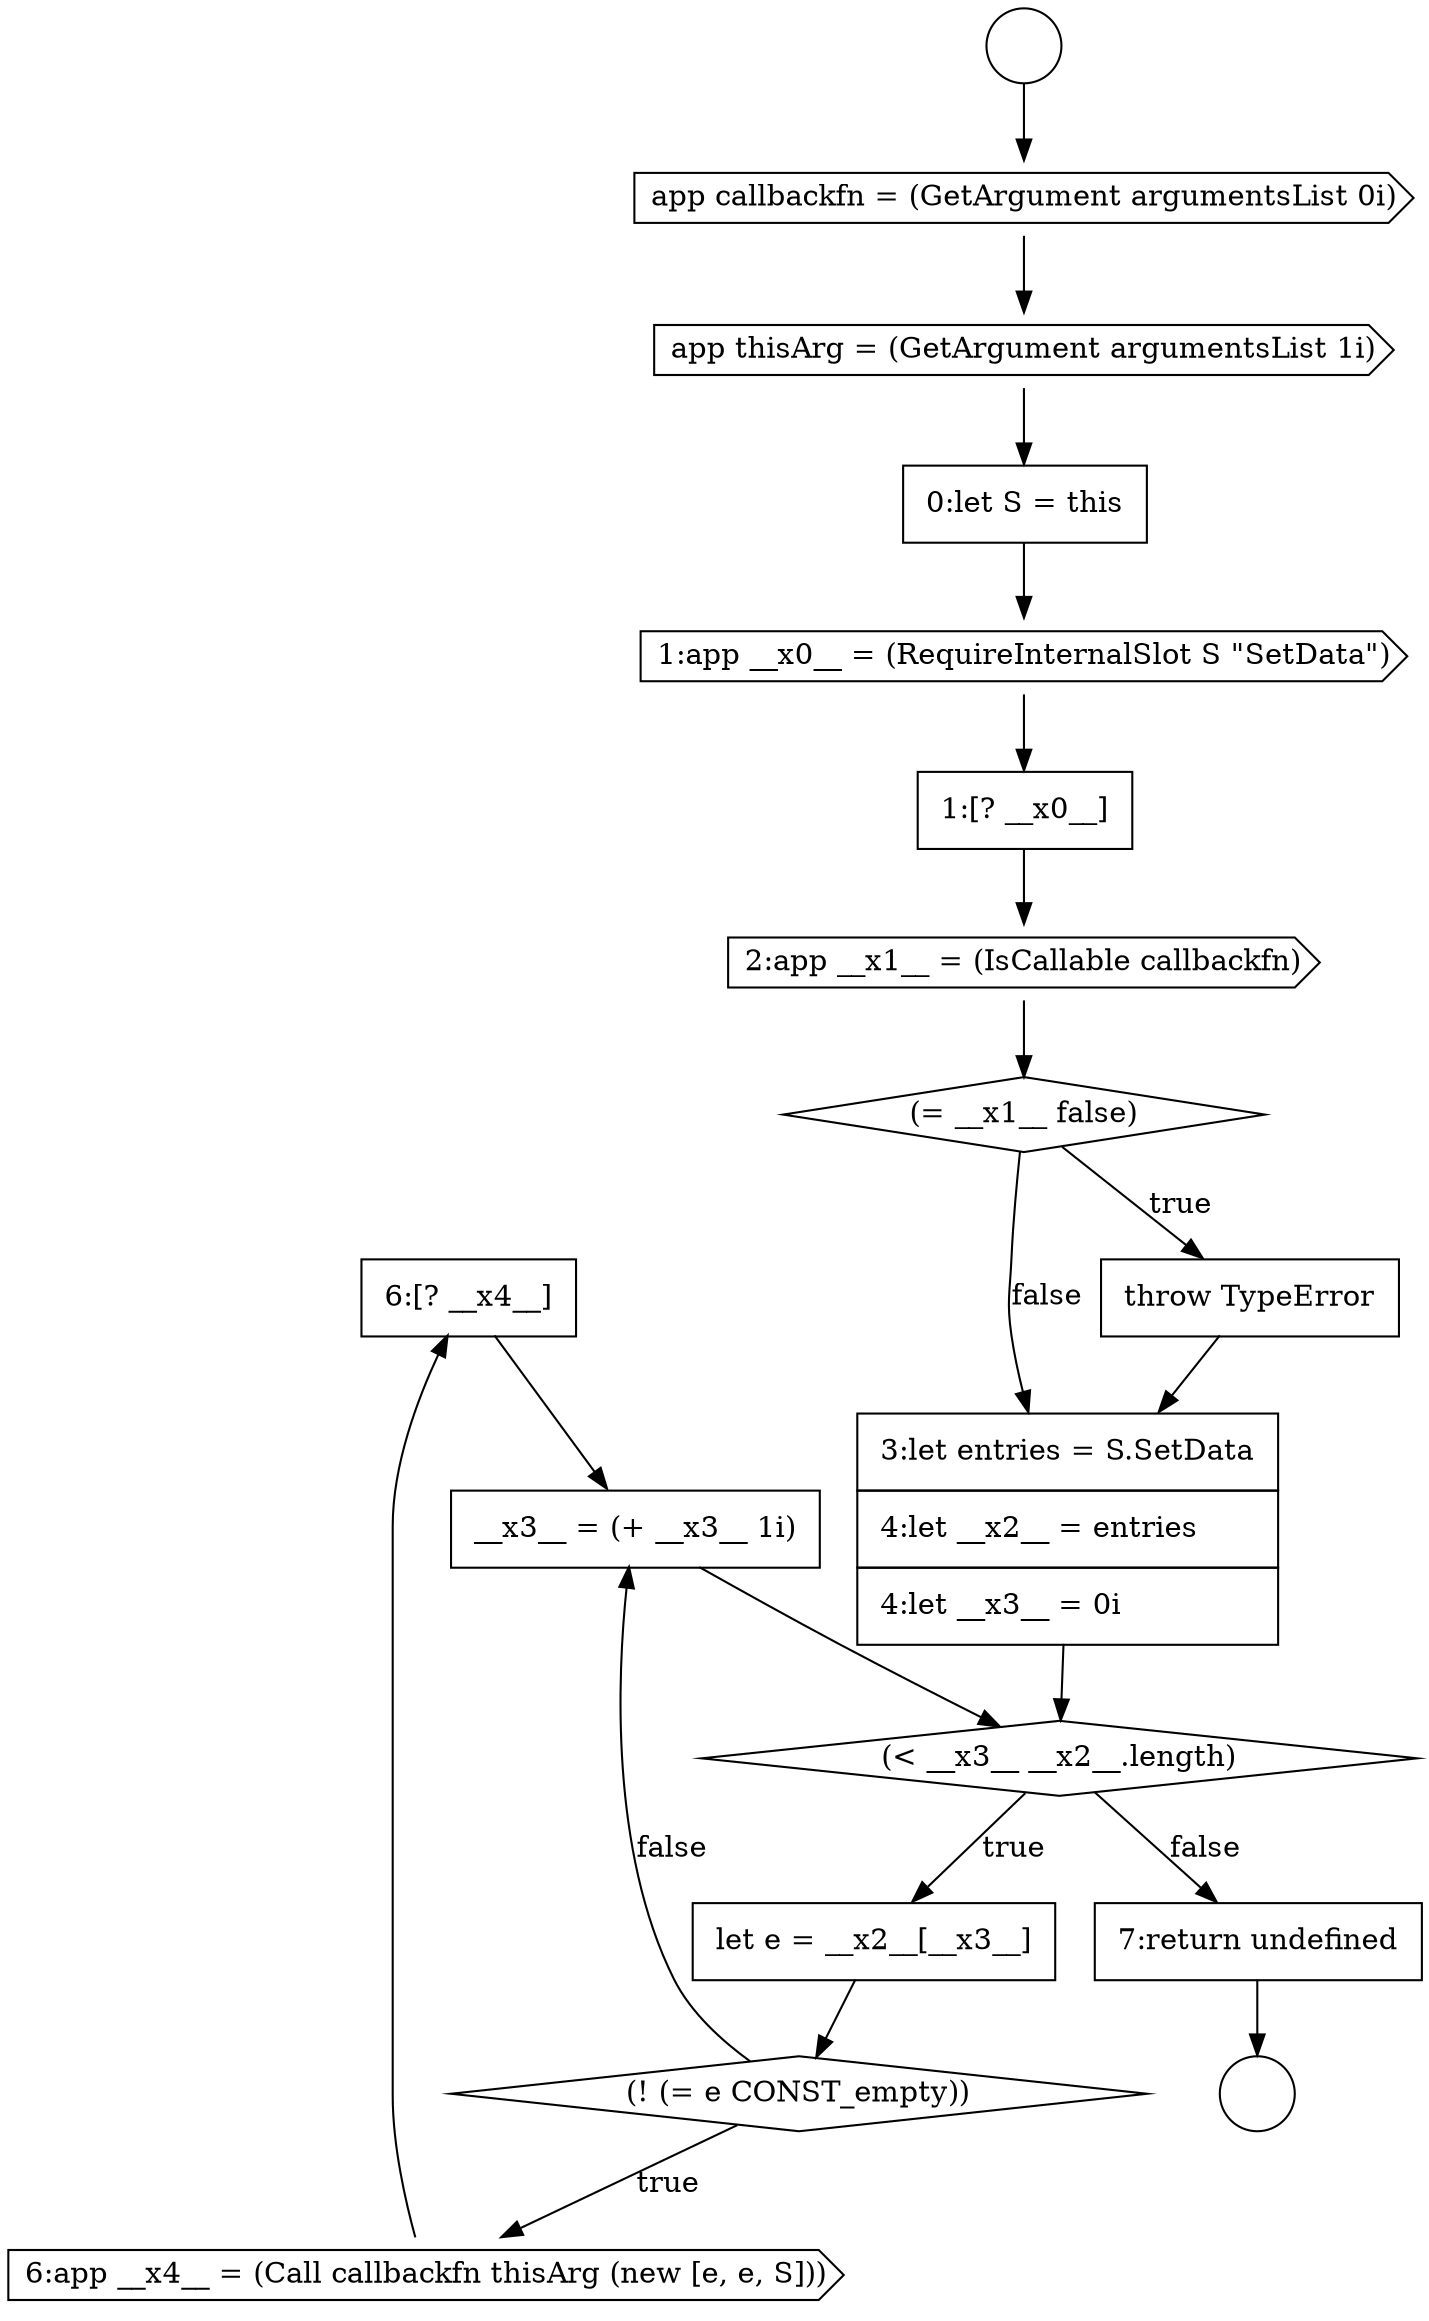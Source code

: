 digraph {
  node17246 [shape=none, margin=0, label=<<font color="black">
    <table border="0" cellborder="1" cellspacing="0" cellpadding="10">
      <tr><td align="left">6:[? __x4__]</td></tr>
    </table>
  </font>> color="black" fillcolor="white" style=filled]
  node17243 [shape=none, margin=0, label=<<font color="black">
    <table border="0" cellborder="1" cellspacing="0" cellpadding="10">
      <tr><td align="left">let e = __x2__[__x3__]</td></tr>
    </table>
  </font>> color="black" fillcolor="white" style=filled]
  node17234 [shape=cds, label=<<font color="black">app thisArg = (GetArgument argumentsList 1i)</font>> color="black" fillcolor="white" style=filled]
  node17238 [shape=cds, label=<<font color="black">2:app __x1__ = (IsCallable callbackfn)</font>> color="black" fillcolor="white" style=filled]
  node17242 [shape=diamond, label=<<font color="black">(&lt; __x3__ __x2__.length)</font>> color="black" fillcolor="white" style=filled]
  node17245 [shape=cds, label=<<font color="black">6:app __x4__ = (Call callbackfn thisArg (new [e, e, S]))</font>> color="black" fillcolor="white" style=filled]
  node17232 [shape=circle label=" " color="black" fillcolor="white" style=filled]
  node17239 [shape=diamond, label=<<font color="black">(= __x1__ false)</font>> color="black" fillcolor="white" style=filled]
  node17235 [shape=none, margin=0, label=<<font color="black">
    <table border="0" cellborder="1" cellspacing="0" cellpadding="10">
      <tr><td align="left">0:let S = this</td></tr>
    </table>
  </font>> color="black" fillcolor="white" style=filled]
  node17236 [shape=cds, label=<<font color="black">1:app __x0__ = (RequireInternalSlot S &quot;SetData&quot;)</font>> color="black" fillcolor="white" style=filled]
  node17248 [shape=none, margin=0, label=<<font color="black">
    <table border="0" cellborder="1" cellspacing="0" cellpadding="10">
      <tr><td align="left">7:return undefined</td></tr>
    </table>
  </font>> color="black" fillcolor="white" style=filled]
  node17244 [shape=diamond, label=<<font color="black">(! (= e CONST_empty))</font>> color="black" fillcolor="white" style=filled]
  node17240 [shape=none, margin=0, label=<<font color="black">
    <table border="0" cellborder="1" cellspacing="0" cellpadding="10">
      <tr><td align="left">throw TypeError</td></tr>
    </table>
  </font>> color="black" fillcolor="white" style=filled]
  node17233 [shape=cds, label=<<font color="black">app callbackfn = (GetArgument argumentsList 0i)</font>> color="black" fillcolor="white" style=filled]
  node17231 [shape=circle label=" " color="black" fillcolor="white" style=filled]
  node17241 [shape=none, margin=0, label=<<font color="black">
    <table border="0" cellborder="1" cellspacing="0" cellpadding="10">
      <tr><td align="left">3:let entries = S.SetData</td></tr>
      <tr><td align="left">4:let __x2__ = entries</td></tr>
      <tr><td align="left">4:let __x3__ = 0i</td></tr>
    </table>
  </font>> color="black" fillcolor="white" style=filled]
  node17247 [shape=none, margin=0, label=<<font color="black">
    <table border="0" cellborder="1" cellspacing="0" cellpadding="10">
      <tr><td align="left">__x3__ = (+ __x3__ 1i)</td></tr>
    </table>
  </font>> color="black" fillcolor="white" style=filled]
  node17237 [shape=none, margin=0, label=<<font color="black">
    <table border="0" cellborder="1" cellspacing="0" cellpadding="10">
      <tr><td align="left">1:[? __x0__]</td></tr>
    </table>
  </font>> color="black" fillcolor="white" style=filled]
  node17247 -> node17242 [ color="black"]
  node17248 -> node17232 [ color="black"]
  node17231 -> node17233 [ color="black"]
  node17238 -> node17239 [ color="black"]
  node17242 -> node17243 [label=<<font color="black">true</font>> color="black"]
  node17242 -> node17248 [label=<<font color="black">false</font>> color="black"]
  node17243 -> node17244 [ color="black"]
  node17239 -> node17240 [label=<<font color="black">true</font>> color="black"]
  node17239 -> node17241 [label=<<font color="black">false</font>> color="black"]
  node17233 -> node17234 [ color="black"]
  node17244 -> node17245 [label=<<font color="black">true</font>> color="black"]
  node17244 -> node17247 [label=<<font color="black">false</font>> color="black"]
  node17246 -> node17247 [ color="black"]
  node17236 -> node17237 [ color="black"]
  node17245 -> node17246 [ color="black"]
  node17234 -> node17235 [ color="black"]
  node17241 -> node17242 [ color="black"]
  node17235 -> node17236 [ color="black"]
  node17240 -> node17241 [ color="black"]
  node17237 -> node17238 [ color="black"]
}
